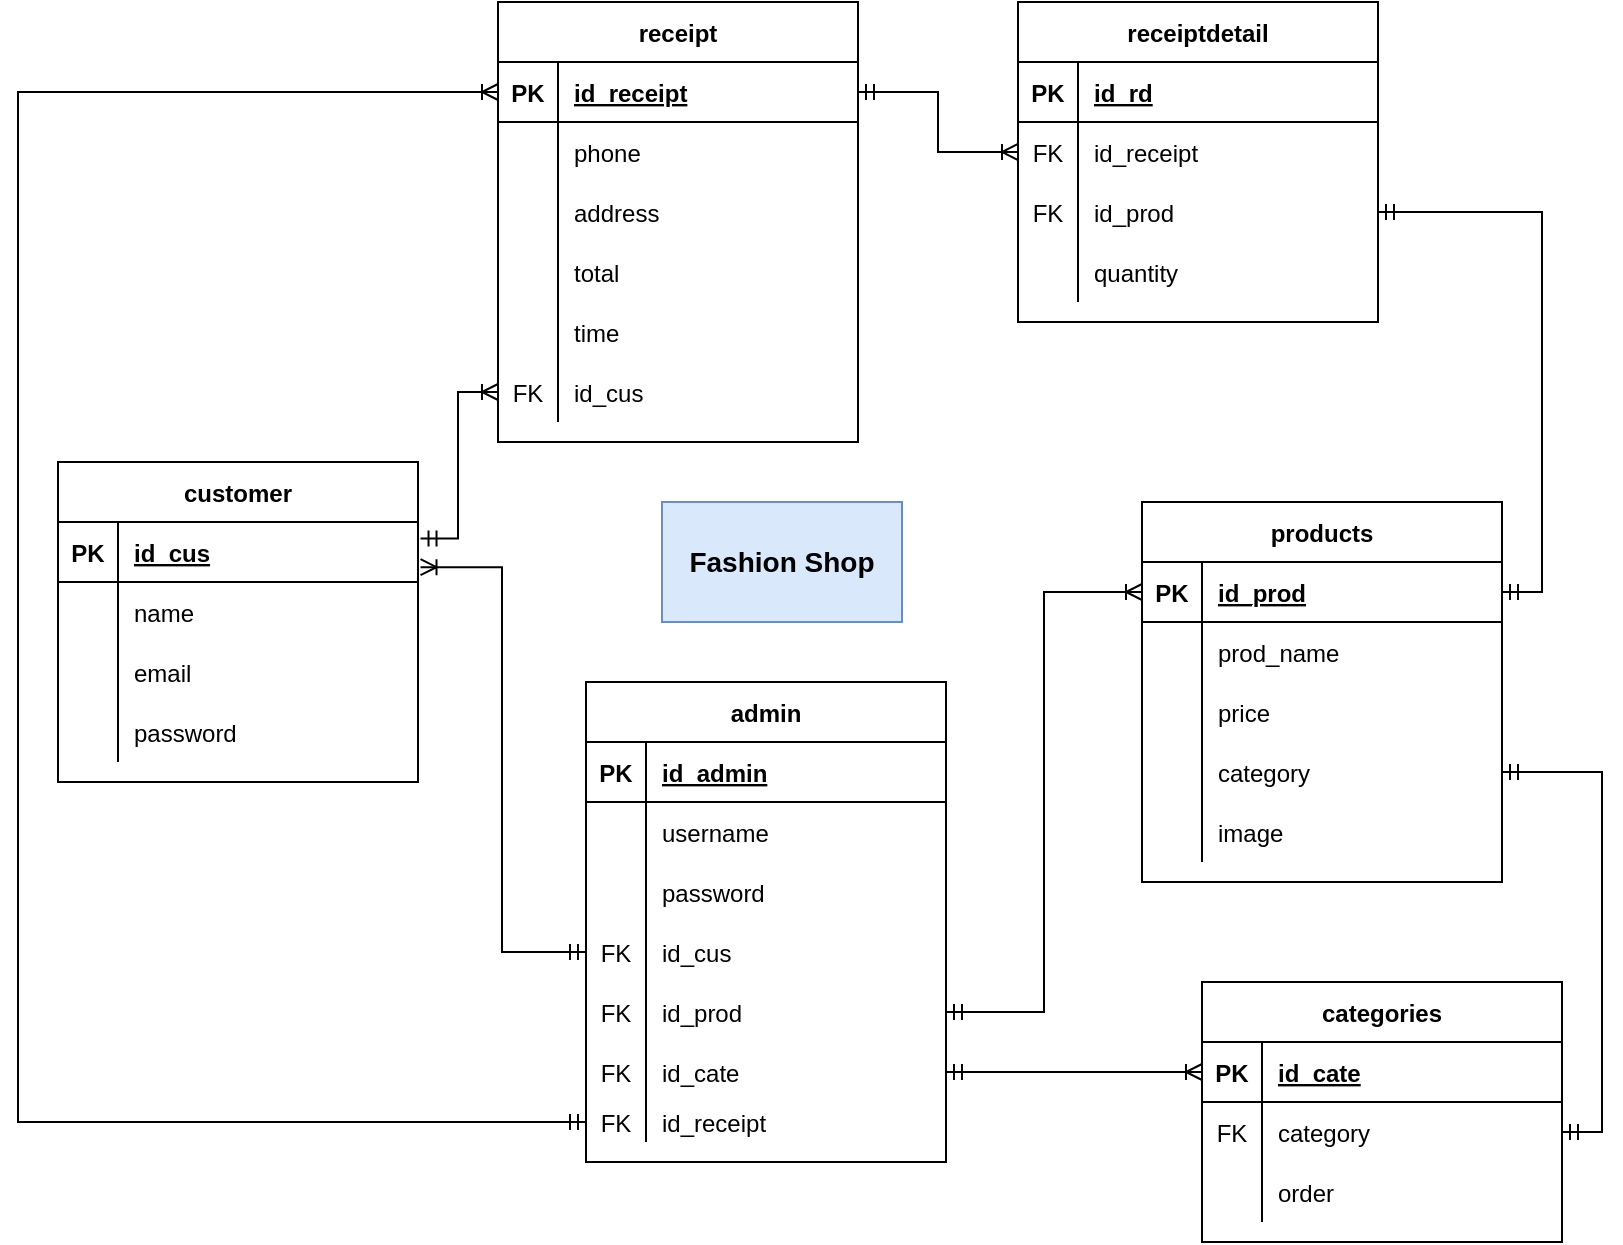 <mxfile version="20.2.5" type="github">
  <diagram id="UjHKRtgS3Oshb7nvo4Pf" name="Trang-1">
    <mxGraphModel dx="1093" dy="725" grid="1" gridSize="10" guides="1" tooltips="1" connect="1" arrows="1" fold="1" page="1" pageScale="1" pageWidth="827" pageHeight="1169" math="0" shadow="0">
      <root>
        <mxCell id="0" />
        <mxCell id="1" parent="0" />
        <mxCell id="B4Yz5OtaprhdyJkehxmY-1" value="customer" style="shape=table;startSize=30;container=1;collapsible=1;childLayout=tableLayout;fixedRows=1;rowLines=0;fontStyle=1;align=center;resizeLast=1;" parent="1" vertex="1">
          <mxGeometry x="248" y="375" width="180" height="160" as="geometry" />
        </mxCell>
        <mxCell id="B4Yz5OtaprhdyJkehxmY-2" value="" style="shape=tableRow;horizontal=0;startSize=0;swimlaneHead=0;swimlaneBody=0;fillColor=none;collapsible=0;dropTarget=0;points=[[0,0.5],[1,0.5]];portConstraint=eastwest;top=0;left=0;right=0;bottom=1;" parent="B4Yz5OtaprhdyJkehxmY-1" vertex="1">
          <mxGeometry y="30" width="180" height="30" as="geometry" />
        </mxCell>
        <mxCell id="B4Yz5OtaprhdyJkehxmY-3" value="PK" style="shape=partialRectangle;connectable=0;fillColor=none;top=0;left=0;bottom=0;right=0;fontStyle=1;overflow=hidden;" parent="B4Yz5OtaprhdyJkehxmY-2" vertex="1">
          <mxGeometry width="30" height="30" as="geometry">
            <mxRectangle width="30" height="30" as="alternateBounds" />
          </mxGeometry>
        </mxCell>
        <mxCell id="B4Yz5OtaprhdyJkehxmY-4" value="id_cus" style="shape=partialRectangle;connectable=0;fillColor=none;top=0;left=0;bottom=0;right=0;align=left;spacingLeft=6;fontStyle=5;overflow=hidden;" parent="B4Yz5OtaprhdyJkehxmY-2" vertex="1">
          <mxGeometry x="30" width="150" height="30" as="geometry">
            <mxRectangle width="150" height="30" as="alternateBounds" />
          </mxGeometry>
        </mxCell>
        <mxCell id="B4Yz5OtaprhdyJkehxmY-5" value="" style="shape=tableRow;horizontal=0;startSize=0;swimlaneHead=0;swimlaneBody=0;fillColor=none;collapsible=0;dropTarget=0;points=[[0,0.5],[1,0.5]];portConstraint=eastwest;top=0;left=0;right=0;bottom=0;" parent="B4Yz5OtaprhdyJkehxmY-1" vertex="1">
          <mxGeometry y="60" width="180" height="30" as="geometry" />
        </mxCell>
        <mxCell id="B4Yz5OtaprhdyJkehxmY-6" value="" style="shape=partialRectangle;connectable=0;fillColor=none;top=0;left=0;bottom=0;right=0;editable=1;overflow=hidden;" parent="B4Yz5OtaprhdyJkehxmY-5" vertex="1">
          <mxGeometry width="30" height="30" as="geometry">
            <mxRectangle width="30" height="30" as="alternateBounds" />
          </mxGeometry>
        </mxCell>
        <mxCell id="B4Yz5OtaprhdyJkehxmY-7" value="name" style="shape=partialRectangle;connectable=0;fillColor=none;top=0;left=0;bottom=0;right=0;align=left;spacingLeft=6;overflow=hidden;" parent="B4Yz5OtaprhdyJkehxmY-5" vertex="1">
          <mxGeometry x="30" width="150" height="30" as="geometry">
            <mxRectangle width="150" height="30" as="alternateBounds" />
          </mxGeometry>
        </mxCell>
        <mxCell id="B4Yz5OtaprhdyJkehxmY-8" value="" style="shape=tableRow;horizontal=0;startSize=0;swimlaneHead=0;swimlaneBody=0;fillColor=none;collapsible=0;dropTarget=0;points=[[0,0.5],[1,0.5]];portConstraint=eastwest;top=0;left=0;right=0;bottom=0;" parent="B4Yz5OtaprhdyJkehxmY-1" vertex="1">
          <mxGeometry y="90" width="180" height="30" as="geometry" />
        </mxCell>
        <mxCell id="B4Yz5OtaprhdyJkehxmY-9" value="" style="shape=partialRectangle;connectable=0;fillColor=none;top=0;left=0;bottom=0;right=0;editable=1;overflow=hidden;" parent="B4Yz5OtaprhdyJkehxmY-8" vertex="1">
          <mxGeometry width="30" height="30" as="geometry">
            <mxRectangle width="30" height="30" as="alternateBounds" />
          </mxGeometry>
        </mxCell>
        <mxCell id="B4Yz5OtaprhdyJkehxmY-10" value="email" style="shape=partialRectangle;connectable=0;fillColor=none;top=0;left=0;bottom=0;right=0;align=left;spacingLeft=6;overflow=hidden;" parent="B4Yz5OtaprhdyJkehxmY-8" vertex="1">
          <mxGeometry x="30" width="150" height="30" as="geometry">
            <mxRectangle width="150" height="30" as="alternateBounds" />
          </mxGeometry>
        </mxCell>
        <mxCell id="B4Yz5OtaprhdyJkehxmY-11" value="" style="shape=tableRow;horizontal=0;startSize=0;swimlaneHead=0;swimlaneBody=0;fillColor=none;collapsible=0;dropTarget=0;points=[[0,0.5],[1,0.5]];portConstraint=eastwest;top=0;left=0;right=0;bottom=0;" parent="B4Yz5OtaprhdyJkehxmY-1" vertex="1">
          <mxGeometry y="120" width="180" height="30" as="geometry" />
        </mxCell>
        <mxCell id="B4Yz5OtaprhdyJkehxmY-12" value="" style="shape=partialRectangle;connectable=0;fillColor=none;top=0;left=0;bottom=0;right=0;editable=1;overflow=hidden;" parent="B4Yz5OtaprhdyJkehxmY-11" vertex="1">
          <mxGeometry width="30" height="30" as="geometry">
            <mxRectangle width="30" height="30" as="alternateBounds" />
          </mxGeometry>
        </mxCell>
        <mxCell id="B4Yz5OtaprhdyJkehxmY-13" value="password" style="shape=partialRectangle;connectable=0;fillColor=none;top=0;left=0;bottom=0;right=0;align=left;spacingLeft=6;overflow=hidden;" parent="B4Yz5OtaprhdyJkehxmY-11" vertex="1">
          <mxGeometry x="30" width="150" height="30" as="geometry">
            <mxRectangle width="150" height="30" as="alternateBounds" />
          </mxGeometry>
        </mxCell>
        <mxCell id="B4Yz5OtaprhdyJkehxmY-14" value="admin" style="shape=table;startSize=30;container=1;collapsible=1;childLayout=tableLayout;fixedRows=1;rowLines=0;fontStyle=1;align=center;resizeLast=1;" parent="1" vertex="1">
          <mxGeometry x="512" y="485" width="180" height="240" as="geometry" />
        </mxCell>
        <mxCell id="B4Yz5OtaprhdyJkehxmY-15" value="" style="shape=tableRow;horizontal=0;startSize=0;swimlaneHead=0;swimlaneBody=0;fillColor=none;collapsible=0;dropTarget=0;points=[[0,0.5],[1,0.5]];portConstraint=eastwest;top=0;left=0;right=0;bottom=1;" parent="B4Yz5OtaprhdyJkehxmY-14" vertex="1">
          <mxGeometry y="30" width="180" height="30" as="geometry" />
        </mxCell>
        <mxCell id="B4Yz5OtaprhdyJkehxmY-16" value="PK" style="shape=partialRectangle;connectable=0;fillColor=none;top=0;left=0;bottom=0;right=0;fontStyle=1;overflow=hidden;" parent="B4Yz5OtaprhdyJkehxmY-15" vertex="1">
          <mxGeometry width="30" height="30" as="geometry">
            <mxRectangle width="30" height="30" as="alternateBounds" />
          </mxGeometry>
        </mxCell>
        <mxCell id="B4Yz5OtaprhdyJkehxmY-17" value="id_admin" style="shape=partialRectangle;connectable=0;fillColor=none;top=0;left=0;bottom=0;right=0;align=left;spacingLeft=6;fontStyle=5;overflow=hidden;" parent="B4Yz5OtaprhdyJkehxmY-15" vertex="1">
          <mxGeometry x="30" width="150" height="30" as="geometry">
            <mxRectangle width="150" height="30" as="alternateBounds" />
          </mxGeometry>
        </mxCell>
        <mxCell id="B4Yz5OtaprhdyJkehxmY-18" value="" style="shape=tableRow;horizontal=0;startSize=0;swimlaneHead=0;swimlaneBody=0;fillColor=none;collapsible=0;dropTarget=0;points=[[0,0.5],[1,0.5]];portConstraint=eastwest;top=0;left=0;right=0;bottom=0;" parent="B4Yz5OtaprhdyJkehxmY-14" vertex="1">
          <mxGeometry y="60" width="180" height="30" as="geometry" />
        </mxCell>
        <mxCell id="B4Yz5OtaprhdyJkehxmY-19" value="" style="shape=partialRectangle;connectable=0;fillColor=none;top=0;left=0;bottom=0;right=0;editable=1;overflow=hidden;" parent="B4Yz5OtaprhdyJkehxmY-18" vertex="1">
          <mxGeometry width="30" height="30" as="geometry">
            <mxRectangle width="30" height="30" as="alternateBounds" />
          </mxGeometry>
        </mxCell>
        <mxCell id="B4Yz5OtaprhdyJkehxmY-20" value="username" style="shape=partialRectangle;connectable=0;fillColor=none;top=0;left=0;bottom=0;right=0;align=left;spacingLeft=6;overflow=hidden;" parent="B4Yz5OtaprhdyJkehxmY-18" vertex="1">
          <mxGeometry x="30" width="150" height="30" as="geometry">
            <mxRectangle width="150" height="30" as="alternateBounds" />
          </mxGeometry>
        </mxCell>
        <mxCell id="B4Yz5OtaprhdyJkehxmY-21" value="" style="shape=tableRow;horizontal=0;startSize=0;swimlaneHead=0;swimlaneBody=0;fillColor=none;collapsible=0;dropTarget=0;points=[[0,0.5],[1,0.5]];portConstraint=eastwest;top=0;left=0;right=0;bottom=0;" parent="B4Yz5OtaprhdyJkehxmY-14" vertex="1">
          <mxGeometry y="90" width="180" height="30" as="geometry" />
        </mxCell>
        <mxCell id="B4Yz5OtaprhdyJkehxmY-22" value="" style="shape=partialRectangle;connectable=0;fillColor=none;top=0;left=0;bottom=0;right=0;editable=1;overflow=hidden;" parent="B4Yz5OtaprhdyJkehxmY-21" vertex="1">
          <mxGeometry width="30" height="30" as="geometry">
            <mxRectangle width="30" height="30" as="alternateBounds" />
          </mxGeometry>
        </mxCell>
        <mxCell id="B4Yz5OtaprhdyJkehxmY-23" value="password" style="shape=partialRectangle;connectable=0;fillColor=none;top=0;left=0;bottom=0;right=0;align=left;spacingLeft=6;overflow=hidden;" parent="B4Yz5OtaprhdyJkehxmY-21" vertex="1">
          <mxGeometry x="30" width="150" height="30" as="geometry">
            <mxRectangle width="150" height="30" as="alternateBounds" />
          </mxGeometry>
        </mxCell>
        <mxCell id="8AlRhubRBUfmoyH6Cejx-25" style="shape=tableRow;horizontal=0;startSize=0;swimlaneHead=0;swimlaneBody=0;fillColor=none;collapsible=0;dropTarget=0;points=[[0,0.5],[1,0.5]];portConstraint=eastwest;top=0;left=0;right=0;bottom=0;" vertex="1" parent="B4Yz5OtaprhdyJkehxmY-14">
          <mxGeometry y="120" width="180" height="30" as="geometry" />
        </mxCell>
        <mxCell id="8AlRhubRBUfmoyH6Cejx-26" value="FK" style="shape=partialRectangle;connectable=0;fillColor=none;top=0;left=0;bottom=0;right=0;editable=1;overflow=hidden;" vertex="1" parent="8AlRhubRBUfmoyH6Cejx-25">
          <mxGeometry width="30" height="30" as="geometry">
            <mxRectangle width="30" height="30" as="alternateBounds" />
          </mxGeometry>
        </mxCell>
        <mxCell id="8AlRhubRBUfmoyH6Cejx-27" value="id_cus" style="shape=partialRectangle;connectable=0;fillColor=none;top=0;left=0;bottom=0;right=0;align=left;spacingLeft=6;overflow=hidden;" vertex="1" parent="8AlRhubRBUfmoyH6Cejx-25">
          <mxGeometry x="30" width="150" height="30" as="geometry">
            <mxRectangle width="150" height="30" as="alternateBounds" />
          </mxGeometry>
        </mxCell>
        <mxCell id="8AlRhubRBUfmoyH6Cejx-28" style="shape=tableRow;horizontal=0;startSize=0;swimlaneHead=0;swimlaneBody=0;fillColor=none;collapsible=0;dropTarget=0;points=[[0,0.5],[1,0.5]];portConstraint=eastwest;top=0;left=0;right=0;bottom=0;" vertex="1" parent="B4Yz5OtaprhdyJkehxmY-14">
          <mxGeometry y="150" width="180" height="30" as="geometry" />
        </mxCell>
        <mxCell id="8AlRhubRBUfmoyH6Cejx-29" value="FK" style="shape=partialRectangle;connectable=0;fillColor=none;top=0;left=0;bottom=0;right=0;editable=1;overflow=hidden;" vertex="1" parent="8AlRhubRBUfmoyH6Cejx-28">
          <mxGeometry width="30" height="30" as="geometry">
            <mxRectangle width="30" height="30" as="alternateBounds" />
          </mxGeometry>
        </mxCell>
        <mxCell id="8AlRhubRBUfmoyH6Cejx-30" value="id_prod" style="shape=partialRectangle;connectable=0;fillColor=none;top=0;left=0;bottom=0;right=0;align=left;spacingLeft=6;overflow=hidden;" vertex="1" parent="8AlRhubRBUfmoyH6Cejx-28">
          <mxGeometry x="30" width="150" height="30" as="geometry">
            <mxRectangle width="150" height="30" as="alternateBounds" />
          </mxGeometry>
        </mxCell>
        <mxCell id="8AlRhubRBUfmoyH6Cejx-31" style="shape=tableRow;horizontal=0;startSize=0;swimlaneHead=0;swimlaneBody=0;fillColor=none;collapsible=0;dropTarget=0;points=[[0,0.5],[1,0.5]];portConstraint=eastwest;top=0;left=0;right=0;bottom=0;" vertex="1" parent="B4Yz5OtaprhdyJkehxmY-14">
          <mxGeometry y="180" width="180" height="30" as="geometry" />
        </mxCell>
        <mxCell id="8AlRhubRBUfmoyH6Cejx-32" value="FK" style="shape=partialRectangle;connectable=0;fillColor=none;top=0;left=0;bottom=0;right=0;editable=1;overflow=hidden;" vertex="1" parent="8AlRhubRBUfmoyH6Cejx-31">
          <mxGeometry width="30" height="30" as="geometry">
            <mxRectangle width="30" height="30" as="alternateBounds" />
          </mxGeometry>
        </mxCell>
        <mxCell id="8AlRhubRBUfmoyH6Cejx-33" value="id_cate" style="shape=partialRectangle;connectable=0;fillColor=none;top=0;left=0;bottom=0;right=0;align=left;spacingLeft=6;overflow=hidden;" vertex="1" parent="8AlRhubRBUfmoyH6Cejx-31">
          <mxGeometry x="30" width="150" height="30" as="geometry">
            <mxRectangle width="150" height="30" as="alternateBounds" />
          </mxGeometry>
        </mxCell>
        <mxCell id="8AlRhubRBUfmoyH6Cejx-97" style="shape=tableRow;horizontal=0;startSize=0;swimlaneHead=0;swimlaneBody=0;fillColor=none;collapsible=0;dropTarget=0;points=[[0,0.5],[1,0.5]];portConstraint=eastwest;top=0;left=0;right=0;bottom=0;" vertex="1" parent="B4Yz5OtaprhdyJkehxmY-14">
          <mxGeometry y="210" width="180" height="20" as="geometry" />
        </mxCell>
        <mxCell id="8AlRhubRBUfmoyH6Cejx-98" value="FK" style="shape=partialRectangle;connectable=0;fillColor=none;top=0;left=0;bottom=0;right=0;editable=1;overflow=hidden;" vertex="1" parent="8AlRhubRBUfmoyH6Cejx-97">
          <mxGeometry width="30" height="20" as="geometry">
            <mxRectangle width="30" height="20" as="alternateBounds" />
          </mxGeometry>
        </mxCell>
        <mxCell id="8AlRhubRBUfmoyH6Cejx-99" value="id_receipt" style="shape=partialRectangle;connectable=0;fillColor=none;top=0;left=0;bottom=0;right=0;align=left;spacingLeft=6;overflow=hidden;" vertex="1" parent="8AlRhubRBUfmoyH6Cejx-97">
          <mxGeometry x="30" width="150" height="20" as="geometry">
            <mxRectangle width="150" height="20" as="alternateBounds" />
          </mxGeometry>
        </mxCell>
        <mxCell id="8AlRhubRBUfmoyH6Cejx-1" value="products" style="shape=table;startSize=30;container=1;collapsible=1;childLayout=tableLayout;fixedRows=1;rowLines=0;fontStyle=1;align=center;resizeLast=1;" vertex="1" parent="1">
          <mxGeometry x="790" y="395" width="180" height="190" as="geometry" />
        </mxCell>
        <mxCell id="8AlRhubRBUfmoyH6Cejx-2" value="" style="shape=tableRow;horizontal=0;startSize=0;swimlaneHead=0;swimlaneBody=0;fillColor=none;collapsible=0;dropTarget=0;points=[[0,0.5],[1,0.5]];portConstraint=eastwest;top=0;left=0;right=0;bottom=1;" vertex="1" parent="8AlRhubRBUfmoyH6Cejx-1">
          <mxGeometry y="30" width="180" height="30" as="geometry" />
        </mxCell>
        <mxCell id="8AlRhubRBUfmoyH6Cejx-3" value="PK" style="shape=partialRectangle;connectable=0;fillColor=none;top=0;left=0;bottom=0;right=0;fontStyle=1;overflow=hidden;" vertex="1" parent="8AlRhubRBUfmoyH6Cejx-2">
          <mxGeometry width="30" height="30" as="geometry">
            <mxRectangle width="30" height="30" as="alternateBounds" />
          </mxGeometry>
        </mxCell>
        <mxCell id="8AlRhubRBUfmoyH6Cejx-4" value="id_prod" style="shape=partialRectangle;connectable=0;fillColor=none;top=0;left=0;bottom=0;right=0;align=left;spacingLeft=6;fontStyle=5;overflow=hidden;" vertex="1" parent="8AlRhubRBUfmoyH6Cejx-2">
          <mxGeometry x="30" width="150" height="30" as="geometry">
            <mxRectangle width="150" height="30" as="alternateBounds" />
          </mxGeometry>
        </mxCell>
        <mxCell id="8AlRhubRBUfmoyH6Cejx-5" value="" style="shape=tableRow;horizontal=0;startSize=0;swimlaneHead=0;swimlaneBody=0;fillColor=none;collapsible=0;dropTarget=0;points=[[0,0.5],[1,0.5]];portConstraint=eastwest;top=0;left=0;right=0;bottom=0;" vertex="1" parent="8AlRhubRBUfmoyH6Cejx-1">
          <mxGeometry y="60" width="180" height="30" as="geometry" />
        </mxCell>
        <mxCell id="8AlRhubRBUfmoyH6Cejx-6" value="" style="shape=partialRectangle;connectable=0;fillColor=none;top=0;left=0;bottom=0;right=0;editable=1;overflow=hidden;" vertex="1" parent="8AlRhubRBUfmoyH6Cejx-5">
          <mxGeometry width="30" height="30" as="geometry">
            <mxRectangle width="30" height="30" as="alternateBounds" />
          </mxGeometry>
        </mxCell>
        <mxCell id="8AlRhubRBUfmoyH6Cejx-7" value="prod_name" style="shape=partialRectangle;connectable=0;fillColor=none;top=0;left=0;bottom=0;right=0;align=left;spacingLeft=6;overflow=hidden;" vertex="1" parent="8AlRhubRBUfmoyH6Cejx-5">
          <mxGeometry x="30" width="150" height="30" as="geometry">
            <mxRectangle width="150" height="30" as="alternateBounds" />
          </mxGeometry>
        </mxCell>
        <mxCell id="8AlRhubRBUfmoyH6Cejx-8" value="" style="shape=tableRow;horizontal=0;startSize=0;swimlaneHead=0;swimlaneBody=0;fillColor=none;collapsible=0;dropTarget=0;points=[[0,0.5],[1,0.5]];portConstraint=eastwest;top=0;left=0;right=0;bottom=0;" vertex="1" parent="8AlRhubRBUfmoyH6Cejx-1">
          <mxGeometry y="90" width="180" height="30" as="geometry" />
        </mxCell>
        <mxCell id="8AlRhubRBUfmoyH6Cejx-9" value="" style="shape=partialRectangle;connectable=0;fillColor=none;top=0;left=0;bottom=0;right=0;editable=1;overflow=hidden;" vertex="1" parent="8AlRhubRBUfmoyH6Cejx-8">
          <mxGeometry width="30" height="30" as="geometry">
            <mxRectangle width="30" height="30" as="alternateBounds" />
          </mxGeometry>
        </mxCell>
        <mxCell id="8AlRhubRBUfmoyH6Cejx-10" value="price" style="shape=partialRectangle;connectable=0;fillColor=none;top=0;left=0;bottom=0;right=0;align=left;spacingLeft=6;overflow=hidden;" vertex="1" parent="8AlRhubRBUfmoyH6Cejx-8">
          <mxGeometry x="30" width="150" height="30" as="geometry">
            <mxRectangle width="150" height="30" as="alternateBounds" />
          </mxGeometry>
        </mxCell>
        <mxCell id="8AlRhubRBUfmoyH6Cejx-11" value="" style="shape=tableRow;horizontal=0;startSize=0;swimlaneHead=0;swimlaneBody=0;fillColor=none;collapsible=0;dropTarget=0;points=[[0,0.5],[1,0.5]];portConstraint=eastwest;top=0;left=0;right=0;bottom=0;" vertex="1" parent="8AlRhubRBUfmoyH6Cejx-1">
          <mxGeometry y="120" width="180" height="30" as="geometry" />
        </mxCell>
        <mxCell id="8AlRhubRBUfmoyH6Cejx-12" value="" style="shape=partialRectangle;connectable=0;fillColor=none;top=0;left=0;bottom=0;right=0;editable=1;overflow=hidden;" vertex="1" parent="8AlRhubRBUfmoyH6Cejx-11">
          <mxGeometry width="30" height="30" as="geometry">
            <mxRectangle width="30" height="30" as="alternateBounds" />
          </mxGeometry>
        </mxCell>
        <mxCell id="8AlRhubRBUfmoyH6Cejx-13" value="category" style="shape=partialRectangle;connectable=0;fillColor=none;top=0;left=0;bottom=0;right=0;align=left;spacingLeft=6;overflow=hidden;" vertex="1" parent="8AlRhubRBUfmoyH6Cejx-11">
          <mxGeometry x="30" width="150" height="30" as="geometry">
            <mxRectangle width="150" height="30" as="alternateBounds" />
          </mxGeometry>
        </mxCell>
        <mxCell id="8AlRhubRBUfmoyH6Cejx-14" style="shape=tableRow;horizontal=0;startSize=0;swimlaneHead=0;swimlaneBody=0;fillColor=none;collapsible=0;dropTarget=0;points=[[0,0.5],[1,0.5]];portConstraint=eastwest;top=0;left=0;right=0;bottom=0;" vertex="1" parent="8AlRhubRBUfmoyH6Cejx-1">
          <mxGeometry y="150" width="180" height="30" as="geometry" />
        </mxCell>
        <mxCell id="8AlRhubRBUfmoyH6Cejx-15" style="shape=partialRectangle;connectable=0;fillColor=none;top=0;left=0;bottom=0;right=0;editable=1;overflow=hidden;" vertex="1" parent="8AlRhubRBUfmoyH6Cejx-14">
          <mxGeometry width="30" height="30" as="geometry">
            <mxRectangle width="30" height="30" as="alternateBounds" />
          </mxGeometry>
        </mxCell>
        <mxCell id="8AlRhubRBUfmoyH6Cejx-16" value="image" style="shape=partialRectangle;connectable=0;fillColor=none;top=0;left=0;bottom=0;right=0;align=left;spacingLeft=6;overflow=hidden;" vertex="1" parent="8AlRhubRBUfmoyH6Cejx-14">
          <mxGeometry x="30" width="150" height="30" as="geometry">
            <mxRectangle width="150" height="30" as="alternateBounds" />
          </mxGeometry>
        </mxCell>
        <mxCell id="8AlRhubRBUfmoyH6Cejx-24" style="edgeStyle=orthogonalEdgeStyle;rounded=0;orthogonalLoop=1;jettySize=auto;html=1;exitX=0;exitY=0.5;exitDx=0;exitDy=0;entryX=1;entryY=0.5;entryDx=0;entryDy=0;startArrow=ERmandOne;startFill=0;" edge="1" parent="1" source="B4Yz5OtaprhdyJkehxmY-15" target="8AlRhubRBUfmoyH6Cejx-18">
          <mxGeometry relative="1" as="geometry" />
        </mxCell>
        <mxCell id="8AlRhubRBUfmoyH6Cejx-35" style="edgeStyle=orthogonalEdgeStyle;rounded=0;orthogonalLoop=1;jettySize=auto;html=1;exitX=0;exitY=0.5;exitDx=0;exitDy=0;entryX=1.007;entryY=0.753;entryDx=0;entryDy=0;startArrow=ERmandOne;startFill=0;endArrow=ERoneToMany;endFill=0;entryPerimeter=0;" edge="1" parent="1" source="8AlRhubRBUfmoyH6Cejx-25" target="B4Yz5OtaprhdyJkehxmY-2">
          <mxGeometry relative="1" as="geometry" />
        </mxCell>
        <mxCell id="8AlRhubRBUfmoyH6Cejx-36" style="edgeStyle=orthogonalEdgeStyle;rounded=0;orthogonalLoop=1;jettySize=auto;html=1;exitX=1;exitY=0.5;exitDx=0;exitDy=0;entryX=0;entryY=0.5;entryDx=0;entryDy=0;startArrow=ERmandOne;startFill=0;endArrow=ERoneToMany;endFill=0;" edge="1" parent="1" source="8AlRhubRBUfmoyH6Cejx-28" target="8AlRhubRBUfmoyH6Cejx-2">
          <mxGeometry relative="1" as="geometry" />
        </mxCell>
        <mxCell id="8AlRhubRBUfmoyH6Cejx-37" value="categories" style="shape=table;startSize=30;container=1;collapsible=1;childLayout=tableLayout;fixedRows=1;rowLines=0;fontStyle=1;align=center;resizeLast=1;" vertex="1" parent="1">
          <mxGeometry x="820" y="635" width="180" height="130" as="geometry" />
        </mxCell>
        <mxCell id="8AlRhubRBUfmoyH6Cejx-38" value="" style="shape=tableRow;horizontal=0;startSize=0;swimlaneHead=0;swimlaneBody=0;fillColor=none;collapsible=0;dropTarget=0;points=[[0,0.5],[1,0.5]];portConstraint=eastwest;top=0;left=0;right=0;bottom=1;" vertex="1" parent="8AlRhubRBUfmoyH6Cejx-37">
          <mxGeometry y="30" width="180" height="30" as="geometry" />
        </mxCell>
        <mxCell id="8AlRhubRBUfmoyH6Cejx-39" value="PK" style="shape=partialRectangle;connectable=0;fillColor=none;top=0;left=0;bottom=0;right=0;fontStyle=1;overflow=hidden;" vertex="1" parent="8AlRhubRBUfmoyH6Cejx-38">
          <mxGeometry width="30" height="30" as="geometry">
            <mxRectangle width="30" height="30" as="alternateBounds" />
          </mxGeometry>
        </mxCell>
        <mxCell id="8AlRhubRBUfmoyH6Cejx-40" value="id_cate" style="shape=partialRectangle;connectable=0;fillColor=none;top=0;left=0;bottom=0;right=0;align=left;spacingLeft=6;fontStyle=5;overflow=hidden;" vertex="1" parent="8AlRhubRBUfmoyH6Cejx-38">
          <mxGeometry x="30" width="150" height="30" as="geometry">
            <mxRectangle width="150" height="30" as="alternateBounds" />
          </mxGeometry>
        </mxCell>
        <mxCell id="8AlRhubRBUfmoyH6Cejx-41" value="" style="shape=tableRow;horizontal=0;startSize=0;swimlaneHead=0;swimlaneBody=0;fillColor=none;collapsible=0;dropTarget=0;points=[[0,0.5],[1,0.5]];portConstraint=eastwest;top=0;left=0;right=0;bottom=0;" vertex="1" parent="8AlRhubRBUfmoyH6Cejx-37">
          <mxGeometry y="60" width="180" height="30" as="geometry" />
        </mxCell>
        <mxCell id="8AlRhubRBUfmoyH6Cejx-42" value="FK" style="shape=partialRectangle;connectable=0;fillColor=none;top=0;left=0;bottom=0;right=0;editable=1;overflow=hidden;" vertex="1" parent="8AlRhubRBUfmoyH6Cejx-41">
          <mxGeometry width="30" height="30" as="geometry">
            <mxRectangle width="30" height="30" as="alternateBounds" />
          </mxGeometry>
        </mxCell>
        <mxCell id="8AlRhubRBUfmoyH6Cejx-43" value="category" style="shape=partialRectangle;connectable=0;fillColor=none;top=0;left=0;bottom=0;right=0;align=left;spacingLeft=6;overflow=hidden;" vertex="1" parent="8AlRhubRBUfmoyH6Cejx-41">
          <mxGeometry x="30" width="150" height="30" as="geometry">
            <mxRectangle width="150" height="30" as="alternateBounds" />
          </mxGeometry>
        </mxCell>
        <mxCell id="8AlRhubRBUfmoyH6Cejx-44" value="" style="shape=tableRow;horizontal=0;startSize=0;swimlaneHead=0;swimlaneBody=0;fillColor=none;collapsible=0;dropTarget=0;points=[[0,0.5],[1,0.5]];portConstraint=eastwest;top=0;left=0;right=0;bottom=0;" vertex="1" parent="8AlRhubRBUfmoyH6Cejx-37">
          <mxGeometry y="90" width="180" height="30" as="geometry" />
        </mxCell>
        <mxCell id="8AlRhubRBUfmoyH6Cejx-45" value="" style="shape=partialRectangle;connectable=0;fillColor=none;top=0;left=0;bottom=0;right=0;editable=1;overflow=hidden;" vertex="1" parent="8AlRhubRBUfmoyH6Cejx-44">
          <mxGeometry width="30" height="30" as="geometry">
            <mxRectangle width="30" height="30" as="alternateBounds" />
          </mxGeometry>
        </mxCell>
        <mxCell id="8AlRhubRBUfmoyH6Cejx-46" value="order" style="shape=partialRectangle;connectable=0;fillColor=none;top=0;left=0;bottom=0;right=0;align=left;spacingLeft=6;overflow=hidden;" vertex="1" parent="8AlRhubRBUfmoyH6Cejx-44">
          <mxGeometry x="30" width="150" height="30" as="geometry">
            <mxRectangle width="150" height="30" as="alternateBounds" />
          </mxGeometry>
        </mxCell>
        <mxCell id="8AlRhubRBUfmoyH6Cejx-50" style="edgeStyle=orthogonalEdgeStyle;rounded=0;orthogonalLoop=1;jettySize=auto;html=1;exitX=1;exitY=0.5;exitDx=0;exitDy=0;entryX=1;entryY=0.5;entryDx=0;entryDy=0;startArrow=ERmandOne;startFill=0;endArrow=ERmandOne;endFill=0;" edge="1" parent="1" source="8AlRhubRBUfmoyH6Cejx-11" target="8AlRhubRBUfmoyH6Cejx-41">
          <mxGeometry relative="1" as="geometry" />
        </mxCell>
        <mxCell id="8AlRhubRBUfmoyH6Cejx-51" style="edgeStyle=orthogonalEdgeStyle;rounded=0;orthogonalLoop=1;jettySize=auto;html=1;exitX=1;exitY=0.5;exitDx=0;exitDy=0;entryX=0;entryY=0.5;entryDx=0;entryDy=0;startArrow=ERmandOne;startFill=0;endArrow=ERoneToMany;endFill=0;" edge="1" parent="1" source="8AlRhubRBUfmoyH6Cejx-31" target="8AlRhubRBUfmoyH6Cejx-38">
          <mxGeometry relative="1" as="geometry" />
        </mxCell>
        <mxCell id="8AlRhubRBUfmoyH6Cejx-52" value="receipt" style="shape=table;startSize=30;container=1;collapsible=1;childLayout=tableLayout;fixedRows=1;rowLines=0;fontStyle=1;align=center;resizeLast=1;" vertex="1" parent="1">
          <mxGeometry x="468" y="145" width="180" height="220" as="geometry" />
        </mxCell>
        <mxCell id="8AlRhubRBUfmoyH6Cejx-53" value="" style="shape=tableRow;horizontal=0;startSize=0;swimlaneHead=0;swimlaneBody=0;fillColor=none;collapsible=0;dropTarget=0;points=[[0,0.5],[1,0.5]];portConstraint=eastwest;top=0;left=0;right=0;bottom=1;" vertex="1" parent="8AlRhubRBUfmoyH6Cejx-52">
          <mxGeometry y="30" width="180" height="30" as="geometry" />
        </mxCell>
        <mxCell id="8AlRhubRBUfmoyH6Cejx-54" value="PK" style="shape=partialRectangle;connectable=0;fillColor=none;top=0;left=0;bottom=0;right=0;fontStyle=1;overflow=hidden;" vertex="1" parent="8AlRhubRBUfmoyH6Cejx-53">
          <mxGeometry width="30" height="30" as="geometry">
            <mxRectangle width="30" height="30" as="alternateBounds" />
          </mxGeometry>
        </mxCell>
        <mxCell id="8AlRhubRBUfmoyH6Cejx-55" value="id_receipt" style="shape=partialRectangle;connectable=0;fillColor=none;top=0;left=0;bottom=0;right=0;align=left;spacingLeft=6;fontStyle=5;overflow=hidden;" vertex="1" parent="8AlRhubRBUfmoyH6Cejx-53">
          <mxGeometry x="30" width="150" height="30" as="geometry">
            <mxRectangle width="150" height="30" as="alternateBounds" />
          </mxGeometry>
        </mxCell>
        <mxCell id="8AlRhubRBUfmoyH6Cejx-56" value="" style="shape=tableRow;horizontal=0;startSize=0;swimlaneHead=0;swimlaneBody=0;fillColor=none;collapsible=0;dropTarget=0;points=[[0,0.5],[1,0.5]];portConstraint=eastwest;top=0;left=0;right=0;bottom=0;" vertex="1" parent="8AlRhubRBUfmoyH6Cejx-52">
          <mxGeometry y="60" width="180" height="30" as="geometry" />
        </mxCell>
        <mxCell id="8AlRhubRBUfmoyH6Cejx-57" value="" style="shape=partialRectangle;connectable=0;fillColor=none;top=0;left=0;bottom=0;right=0;editable=1;overflow=hidden;" vertex="1" parent="8AlRhubRBUfmoyH6Cejx-56">
          <mxGeometry width="30" height="30" as="geometry">
            <mxRectangle width="30" height="30" as="alternateBounds" />
          </mxGeometry>
        </mxCell>
        <mxCell id="8AlRhubRBUfmoyH6Cejx-58" value="phone" style="shape=partialRectangle;connectable=0;fillColor=none;top=0;left=0;bottom=0;right=0;align=left;spacingLeft=6;overflow=hidden;" vertex="1" parent="8AlRhubRBUfmoyH6Cejx-56">
          <mxGeometry x="30" width="150" height="30" as="geometry">
            <mxRectangle width="150" height="30" as="alternateBounds" />
          </mxGeometry>
        </mxCell>
        <mxCell id="8AlRhubRBUfmoyH6Cejx-59" value="" style="shape=tableRow;horizontal=0;startSize=0;swimlaneHead=0;swimlaneBody=0;fillColor=none;collapsible=0;dropTarget=0;points=[[0,0.5],[1,0.5]];portConstraint=eastwest;top=0;left=0;right=0;bottom=0;" vertex="1" parent="8AlRhubRBUfmoyH6Cejx-52">
          <mxGeometry y="90" width="180" height="30" as="geometry" />
        </mxCell>
        <mxCell id="8AlRhubRBUfmoyH6Cejx-60" value="" style="shape=partialRectangle;connectable=0;fillColor=none;top=0;left=0;bottom=0;right=0;editable=1;overflow=hidden;" vertex="1" parent="8AlRhubRBUfmoyH6Cejx-59">
          <mxGeometry width="30" height="30" as="geometry">
            <mxRectangle width="30" height="30" as="alternateBounds" />
          </mxGeometry>
        </mxCell>
        <mxCell id="8AlRhubRBUfmoyH6Cejx-61" value="address" style="shape=partialRectangle;connectable=0;fillColor=none;top=0;left=0;bottom=0;right=0;align=left;spacingLeft=6;overflow=hidden;" vertex="1" parent="8AlRhubRBUfmoyH6Cejx-59">
          <mxGeometry x="30" width="150" height="30" as="geometry">
            <mxRectangle width="150" height="30" as="alternateBounds" />
          </mxGeometry>
        </mxCell>
        <mxCell id="8AlRhubRBUfmoyH6Cejx-62" value="" style="shape=tableRow;horizontal=0;startSize=0;swimlaneHead=0;swimlaneBody=0;fillColor=none;collapsible=0;dropTarget=0;points=[[0,0.5],[1,0.5]];portConstraint=eastwest;top=0;left=0;right=0;bottom=0;" vertex="1" parent="8AlRhubRBUfmoyH6Cejx-52">
          <mxGeometry y="120" width="180" height="30" as="geometry" />
        </mxCell>
        <mxCell id="8AlRhubRBUfmoyH6Cejx-63" value="" style="shape=partialRectangle;connectable=0;fillColor=none;top=0;left=0;bottom=0;right=0;editable=1;overflow=hidden;" vertex="1" parent="8AlRhubRBUfmoyH6Cejx-62">
          <mxGeometry width="30" height="30" as="geometry">
            <mxRectangle width="30" height="30" as="alternateBounds" />
          </mxGeometry>
        </mxCell>
        <mxCell id="8AlRhubRBUfmoyH6Cejx-64" value="total" style="shape=partialRectangle;connectable=0;fillColor=none;top=0;left=0;bottom=0;right=0;align=left;spacingLeft=6;overflow=hidden;" vertex="1" parent="8AlRhubRBUfmoyH6Cejx-62">
          <mxGeometry x="30" width="150" height="30" as="geometry">
            <mxRectangle width="150" height="30" as="alternateBounds" />
          </mxGeometry>
        </mxCell>
        <mxCell id="8AlRhubRBUfmoyH6Cejx-65" style="shape=tableRow;horizontal=0;startSize=0;swimlaneHead=0;swimlaneBody=0;fillColor=none;collapsible=0;dropTarget=0;points=[[0,0.5],[1,0.5]];portConstraint=eastwest;top=0;left=0;right=0;bottom=0;" vertex="1" parent="8AlRhubRBUfmoyH6Cejx-52">
          <mxGeometry y="150" width="180" height="30" as="geometry" />
        </mxCell>
        <mxCell id="8AlRhubRBUfmoyH6Cejx-66" style="shape=partialRectangle;connectable=0;fillColor=none;top=0;left=0;bottom=0;right=0;editable=1;overflow=hidden;" vertex="1" parent="8AlRhubRBUfmoyH6Cejx-65">
          <mxGeometry width="30" height="30" as="geometry">
            <mxRectangle width="30" height="30" as="alternateBounds" />
          </mxGeometry>
        </mxCell>
        <mxCell id="8AlRhubRBUfmoyH6Cejx-67" value="time" style="shape=partialRectangle;connectable=0;fillColor=none;top=0;left=0;bottom=0;right=0;align=left;spacingLeft=6;overflow=hidden;" vertex="1" parent="8AlRhubRBUfmoyH6Cejx-65">
          <mxGeometry x="30" width="150" height="30" as="geometry">
            <mxRectangle width="150" height="30" as="alternateBounds" />
          </mxGeometry>
        </mxCell>
        <mxCell id="8AlRhubRBUfmoyH6Cejx-68" style="shape=tableRow;horizontal=0;startSize=0;swimlaneHead=0;swimlaneBody=0;fillColor=none;collapsible=0;dropTarget=0;points=[[0,0.5],[1,0.5]];portConstraint=eastwest;top=0;left=0;right=0;bottom=0;" vertex="1" parent="8AlRhubRBUfmoyH6Cejx-52">
          <mxGeometry y="180" width="180" height="30" as="geometry" />
        </mxCell>
        <mxCell id="8AlRhubRBUfmoyH6Cejx-69" value="FK" style="shape=partialRectangle;connectable=0;fillColor=none;top=0;left=0;bottom=0;right=0;editable=1;overflow=hidden;" vertex="1" parent="8AlRhubRBUfmoyH6Cejx-68">
          <mxGeometry width="30" height="30" as="geometry">
            <mxRectangle width="30" height="30" as="alternateBounds" />
          </mxGeometry>
        </mxCell>
        <mxCell id="8AlRhubRBUfmoyH6Cejx-70" value="id_cus" style="shape=partialRectangle;connectable=0;fillColor=none;top=0;left=0;bottom=0;right=0;align=left;spacingLeft=6;overflow=hidden;" vertex="1" parent="8AlRhubRBUfmoyH6Cejx-68">
          <mxGeometry x="30" width="150" height="30" as="geometry">
            <mxRectangle width="150" height="30" as="alternateBounds" />
          </mxGeometry>
        </mxCell>
        <mxCell id="8AlRhubRBUfmoyH6Cejx-72" style="edgeStyle=orthogonalEdgeStyle;rounded=0;orthogonalLoop=1;jettySize=auto;html=1;exitX=1.007;exitY=0.273;exitDx=0;exitDy=0;startArrow=ERmandOne;startFill=0;endArrow=ERoneToMany;endFill=0;exitPerimeter=0;" edge="1" parent="1" source="B4Yz5OtaprhdyJkehxmY-2" target="8AlRhubRBUfmoyH6Cejx-68">
          <mxGeometry relative="1" as="geometry" />
        </mxCell>
        <mxCell id="8AlRhubRBUfmoyH6Cejx-73" value="receiptdetail" style="shape=table;startSize=30;container=1;collapsible=1;childLayout=tableLayout;fixedRows=1;rowLines=0;fontStyle=1;align=center;resizeLast=1;" vertex="1" parent="1">
          <mxGeometry x="728" y="145" width="180" height="160" as="geometry" />
        </mxCell>
        <mxCell id="8AlRhubRBUfmoyH6Cejx-74" value="" style="shape=tableRow;horizontal=0;startSize=0;swimlaneHead=0;swimlaneBody=0;fillColor=none;collapsible=0;dropTarget=0;points=[[0,0.5],[1,0.5]];portConstraint=eastwest;top=0;left=0;right=0;bottom=1;" vertex="1" parent="8AlRhubRBUfmoyH6Cejx-73">
          <mxGeometry y="30" width="180" height="30" as="geometry" />
        </mxCell>
        <mxCell id="8AlRhubRBUfmoyH6Cejx-75" value="PK" style="shape=partialRectangle;connectable=0;fillColor=none;top=0;left=0;bottom=0;right=0;fontStyle=1;overflow=hidden;" vertex="1" parent="8AlRhubRBUfmoyH6Cejx-74">
          <mxGeometry width="30" height="30" as="geometry">
            <mxRectangle width="30" height="30" as="alternateBounds" />
          </mxGeometry>
        </mxCell>
        <mxCell id="8AlRhubRBUfmoyH6Cejx-76" value="id_rd" style="shape=partialRectangle;connectable=0;fillColor=none;top=0;left=0;bottom=0;right=0;align=left;spacingLeft=6;fontStyle=5;overflow=hidden;" vertex="1" parent="8AlRhubRBUfmoyH6Cejx-74">
          <mxGeometry x="30" width="150" height="30" as="geometry">
            <mxRectangle width="150" height="30" as="alternateBounds" />
          </mxGeometry>
        </mxCell>
        <mxCell id="8AlRhubRBUfmoyH6Cejx-77" value="" style="shape=tableRow;horizontal=0;startSize=0;swimlaneHead=0;swimlaneBody=0;fillColor=none;collapsible=0;dropTarget=0;points=[[0,0.5],[1,0.5]];portConstraint=eastwest;top=0;left=0;right=0;bottom=0;" vertex="1" parent="8AlRhubRBUfmoyH6Cejx-73">
          <mxGeometry y="60" width="180" height="30" as="geometry" />
        </mxCell>
        <mxCell id="8AlRhubRBUfmoyH6Cejx-78" value="FK" style="shape=partialRectangle;connectable=0;fillColor=none;top=0;left=0;bottom=0;right=0;editable=1;overflow=hidden;" vertex="1" parent="8AlRhubRBUfmoyH6Cejx-77">
          <mxGeometry width="30" height="30" as="geometry">
            <mxRectangle width="30" height="30" as="alternateBounds" />
          </mxGeometry>
        </mxCell>
        <mxCell id="8AlRhubRBUfmoyH6Cejx-79" value="id_receipt" style="shape=partialRectangle;connectable=0;fillColor=none;top=0;left=0;bottom=0;right=0;align=left;spacingLeft=6;overflow=hidden;" vertex="1" parent="8AlRhubRBUfmoyH6Cejx-77">
          <mxGeometry x="30" width="150" height="30" as="geometry">
            <mxRectangle width="150" height="30" as="alternateBounds" />
          </mxGeometry>
        </mxCell>
        <mxCell id="8AlRhubRBUfmoyH6Cejx-80" value="" style="shape=tableRow;horizontal=0;startSize=0;swimlaneHead=0;swimlaneBody=0;fillColor=none;collapsible=0;dropTarget=0;points=[[0,0.5],[1,0.5]];portConstraint=eastwest;top=0;left=0;right=0;bottom=0;" vertex="1" parent="8AlRhubRBUfmoyH6Cejx-73">
          <mxGeometry y="90" width="180" height="30" as="geometry" />
        </mxCell>
        <mxCell id="8AlRhubRBUfmoyH6Cejx-81" value="FK" style="shape=partialRectangle;connectable=0;fillColor=none;top=0;left=0;bottom=0;right=0;editable=1;overflow=hidden;" vertex="1" parent="8AlRhubRBUfmoyH6Cejx-80">
          <mxGeometry width="30" height="30" as="geometry">
            <mxRectangle width="30" height="30" as="alternateBounds" />
          </mxGeometry>
        </mxCell>
        <mxCell id="8AlRhubRBUfmoyH6Cejx-82" value="id_prod" style="shape=partialRectangle;connectable=0;fillColor=none;top=0;left=0;bottom=0;right=0;align=left;spacingLeft=6;overflow=hidden;" vertex="1" parent="8AlRhubRBUfmoyH6Cejx-80">
          <mxGeometry x="30" width="150" height="30" as="geometry">
            <mxRectangle width="150" height="30" as="alternateBounds" />
          </mxGeometry>
        </mxCell>
        <mxCell id="8AlRhubRBUfmoyH6Cejx-83" value="" style="shape=tableRow;horizontal=0;startSize=0;swimlaneHead=0;swimlaneBody=0;fillColor=none;collapsible=0;dropTarget=0;points=[[0,0.5],[1,0.5]];portConstraint=eastwest;top=0;left=0;right=0;bottom=0;" vertex="1" parent="8AlRhubRBUfmoyH6Cejx-73">
          <mxGeometry y="120" width="180" height="30" as="geometry" />
        </mxCell>
        <mxCell id="8AlRhubRBUfmoyH6Cejx-84" value="" style="shape=partialRectangle;connectable=0;fillColor=none;top=0;left=0;bottom=0;right=0;editable=1;overflow=hidden;" vertex="1" parent="8AlRhubRBUfmoyH6Cejx-83">
          <mxGeometry width="30" height="30" as="geometry">
            <mxRectangle width="30" height="30" as="alternateBounds" />
          </mxGeometry>
        </mxCell>
        <mxCell id="8AlRhubRBUfmoyH6Cejx-85" value="quantity" style="shape=partialRectangle;connectable=0;fillColor=none;top=0;left=0;bottom=0;right=0;align=left;spacingLeft=6;overflow=hidden;" vertex="1" parent="8AlRhubRBUfmoyH6Cejx-83">
          <mxGeometry x="30" width="150" height="30" as="geometry">
            <mxRectangle width="150" height="30" as="alternateBounds" />
          </mxGeometry>
        </mxCell>
        <mxCell id="8AlRhubRBUfmoyH6Cejx-92" style="edgeStyle=orthogonalEdgeStyle;rounded=0;orthogonalLoop=1;jettySize=auto;html=1;exitX=1;exitY=0.5;exitDx=0;exitDy=0;entryX=1;entryY=0.5;entryDx=0;entryDy=0;startArrow=ERmandOne;startFill=0;endArrow=ERmandOne;endFill=0;" edge="1" parent="1" source="8AlRhubRBUfmoyH6Cejx-80" target="8AlRhubRBUfmoyH6Cejx-2">
          <mxGeometry relative="1" as="geometry" />
        </mxCell>
        <mxCell id="8AlRhubRBUfmoyH6Cejx-93" style="edgeStyle=orthogonalEdgeStyle;rounded=0;orthogonalLoop=1;jettySize=auto;html=1;exitX=1;exitY=0.5;exitDx=0;exitDy=0;entryX=0;entryY=0.5;entryDx=0;entryDy=0;startArrow=ERmandOne;startFill=0;endArrow=ERoneToMany;endFill=0;" edge="1" parent="1" source="8AlRhubRBUfmoyH6Cejx-53" target="8AlRhubRBUfmoyH6Cejx-77">
          <mxGeometry relative="1" as="geometry" />
        </mxCell>
        <mxCell id="8AlRhubRBUfmoyH6Cejx-100" style="edgeStyle=orthogonalEdgeStyle;rounded=0;orthogonalLoop=1;jettySize=auto;html=1;exitX=0;exitY=0.5;exitDx=0;exitDy=0;entryX=0;entryY=0.5;entryDx=0;entryDy=0;startArrow=ERmandOne;startFill=0;endArrow=ERoneToMany;endFill=0;" edge="1" parent="1" source="8AlRhubRBUfmoyH6Cejx-97" target="8AlRhubRBUfmoyH6Cejx-53">
          <mxGeometry relative="1" as="geometry">
            <Array as="points">
              <mxPoint x="228" y="705" />
              <mxPoint x="228" y="190" />
            </Array>
          </mxGeometry>
        </mxCell>
        <mxCell id="8AlRhubRBUfmoyH6Cejx-101" value="&lt;b&gt;&lt;font style=&quot;font-size: 14px;&quot;&gt;Fashion Shop&lt;/font&gt;&lt;/b&gt;" style="rounded=0;whiteSpace=wrap;html=1;fillColor=#dae8fc;strokeColor=#6c8ebf;" vertex="1" parent="1">
          <mxGeometry x="550" y="395" width="120" height="60" as="geometry" />
        </mxCell>
      </root>
    </mxGraphModel>
  </diagram>
</mxfile>
